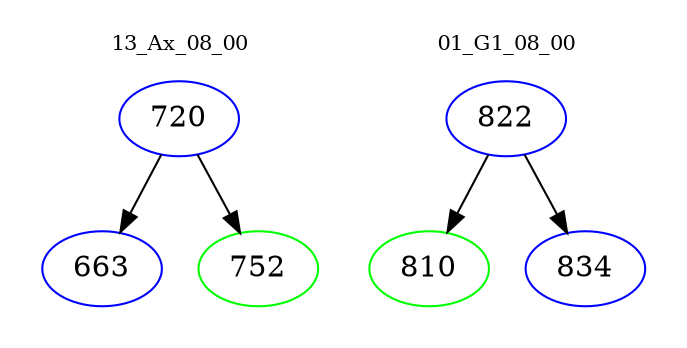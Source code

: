 digraph{
subgraph cluster_0 {
color = white
label = "13_Ax_08_00";
fontsize=10;
T0_720 [label="720", color="blue"]
T0_720 -> T0_663 [color="black"]
T0_663 [label="663", color="blue"]
T0_720 -> T0_752 [color="black"]
T0_752 [label="752", color="green"]
}
subgraph cluster_1 {
color = white
label = "01_G1_08_00";
fontsize=10;
T1_822 [label="822", color="blue"]
T1_822 -> T1_810 [color="black"]
T1_810 [label="810", color="green"]
T1_822 -> T1_834 [color="black"]
T1_834 [label="834", color="blue"]
}
}
